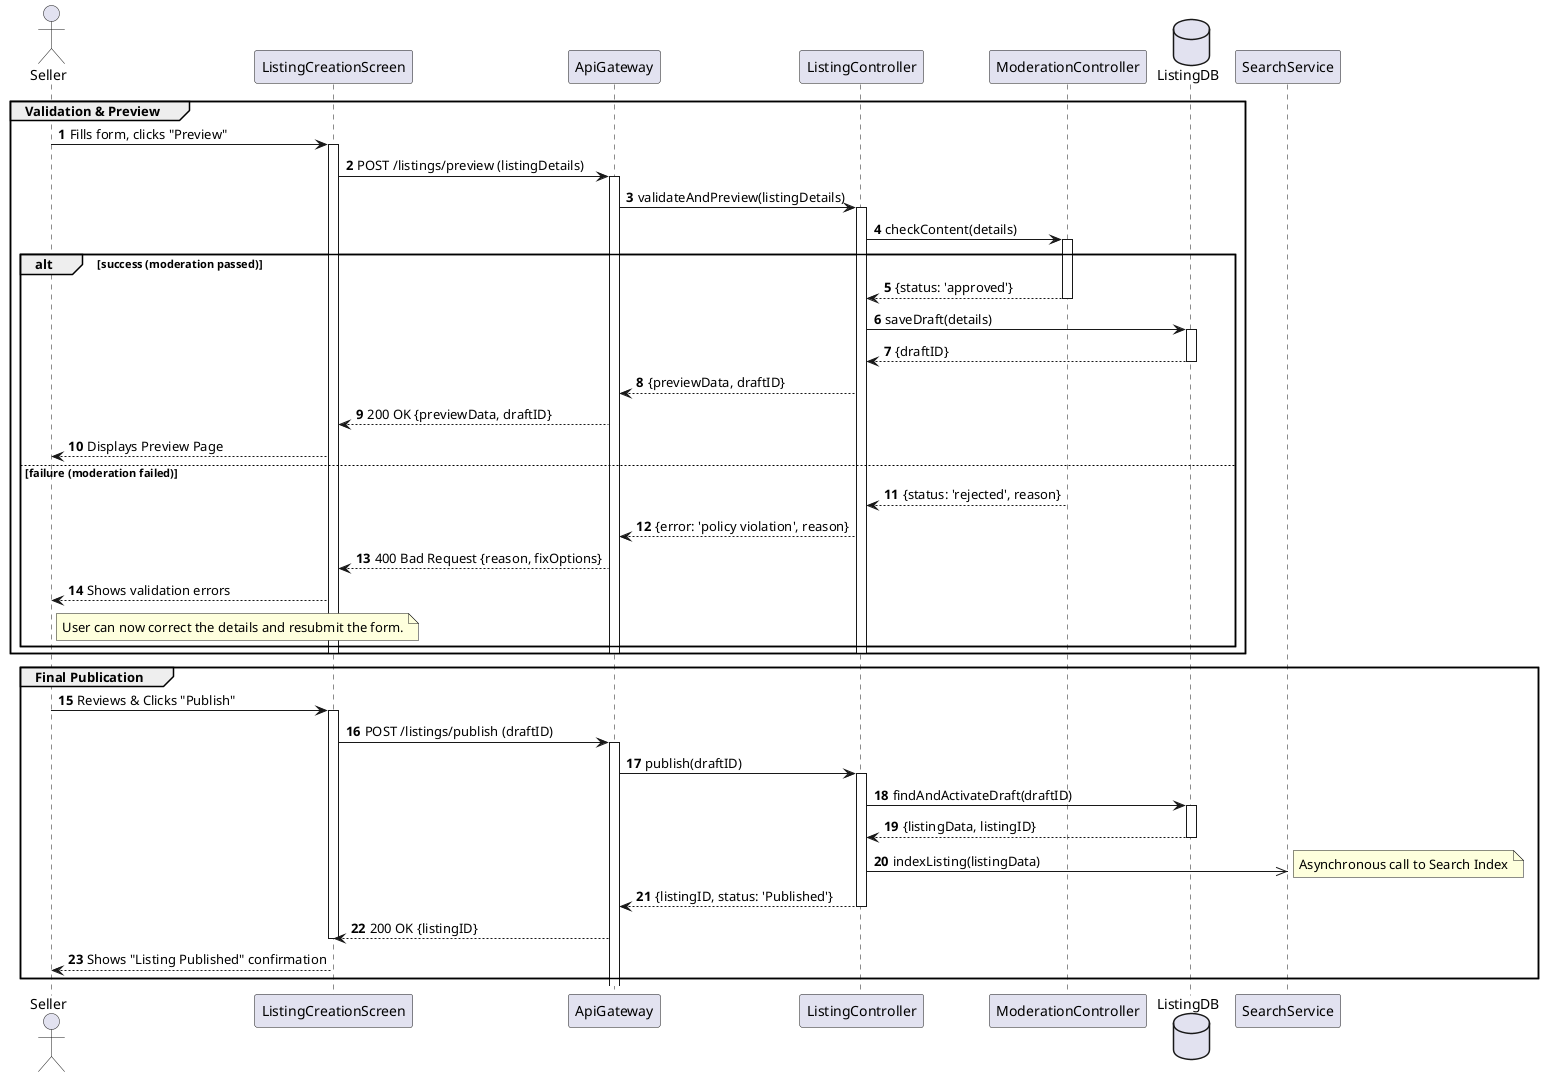 @startuml
autonumber

actor Seller
participant "ListingCreationScreen" as Boundary
participant ApiGateway
participant "ListingController" as Controller
participant "ModerationController" as ModController
database "ListingDB" as EntityDB
participant "SearchService" as SearchService

group Validation & Preview
    Seller -> Boundary: Fills form, clicks "Preview"
    activate Boundary
    Boundary -> ApiGateway: POST /listings/preview (listingDetails)
    activate ApiGateway
    ApiGateway -> Controller: validateAndPreview(listingDetails)
    activate Controller
    
    ' #5: Content Moderation Step
    Controller -> ModController: checkContent(details)
    activate ModController
    
    alt success (moderation passed)
        ModController --> Controller: {status: 'approved'}
        deactivate ModController

        Controller -> EntityDB: saveDraft(details)
        activate EntityDB
        EntityDB --> Controller: {draftID}
        deactivate EntityDB

        Controller --> ApiGateway: {previewData, draftID}
        ApiGateway --> Boundary: 200 OK {previewData, draftID}
        Boundary --> Seller: Displays Preview Page

    else failure (moderation failed)
        ModController --> Controller: {status: 'rejected', reason}
        deactivate ModController
        
        Controller --> ApiGateway: {error: 'policy violation', reason}
        ApiGateway --> Boundary: 400 Bad Request {reason, fixOptions}
        Boundary --> Seller: Shows validation errors
        note right of Seller: User can now correct the details and resubmit the form.
    end
    
    deactivate Controller
    deactivate ApiGateway
    deactivate Boundary
end

group Final Publication
    Seller -> Boundary: Reviews & Clicks "Publish"
    activate Boundary
    Boundary -> ApiGateway: POST /listings/publish (draftID)
    activate ApiGateway
    ApiGateway -> Controller: publish(draftID)
    activate Controller

    Controller -> EntityDB: findAndActivateDraft(draftID)
    activate EntityDB
    EntityDB --> Controller: {listingData, listingID}
    deactivate EntityDB

    Controller ->> SearchService: indexListing(listingData)
    note right: Asynchronous call to Search Index

    Controller --> ApiGateway: {listingID, status: 'Published'}
    deactivate Controller
    ApiGateway --> Boundary: 200 OK {listingID}
    deactivate Boundary
    Boundary --> Seller: Shows "Listing Published" confirmation
    deactivate Boundary
end
@enduml